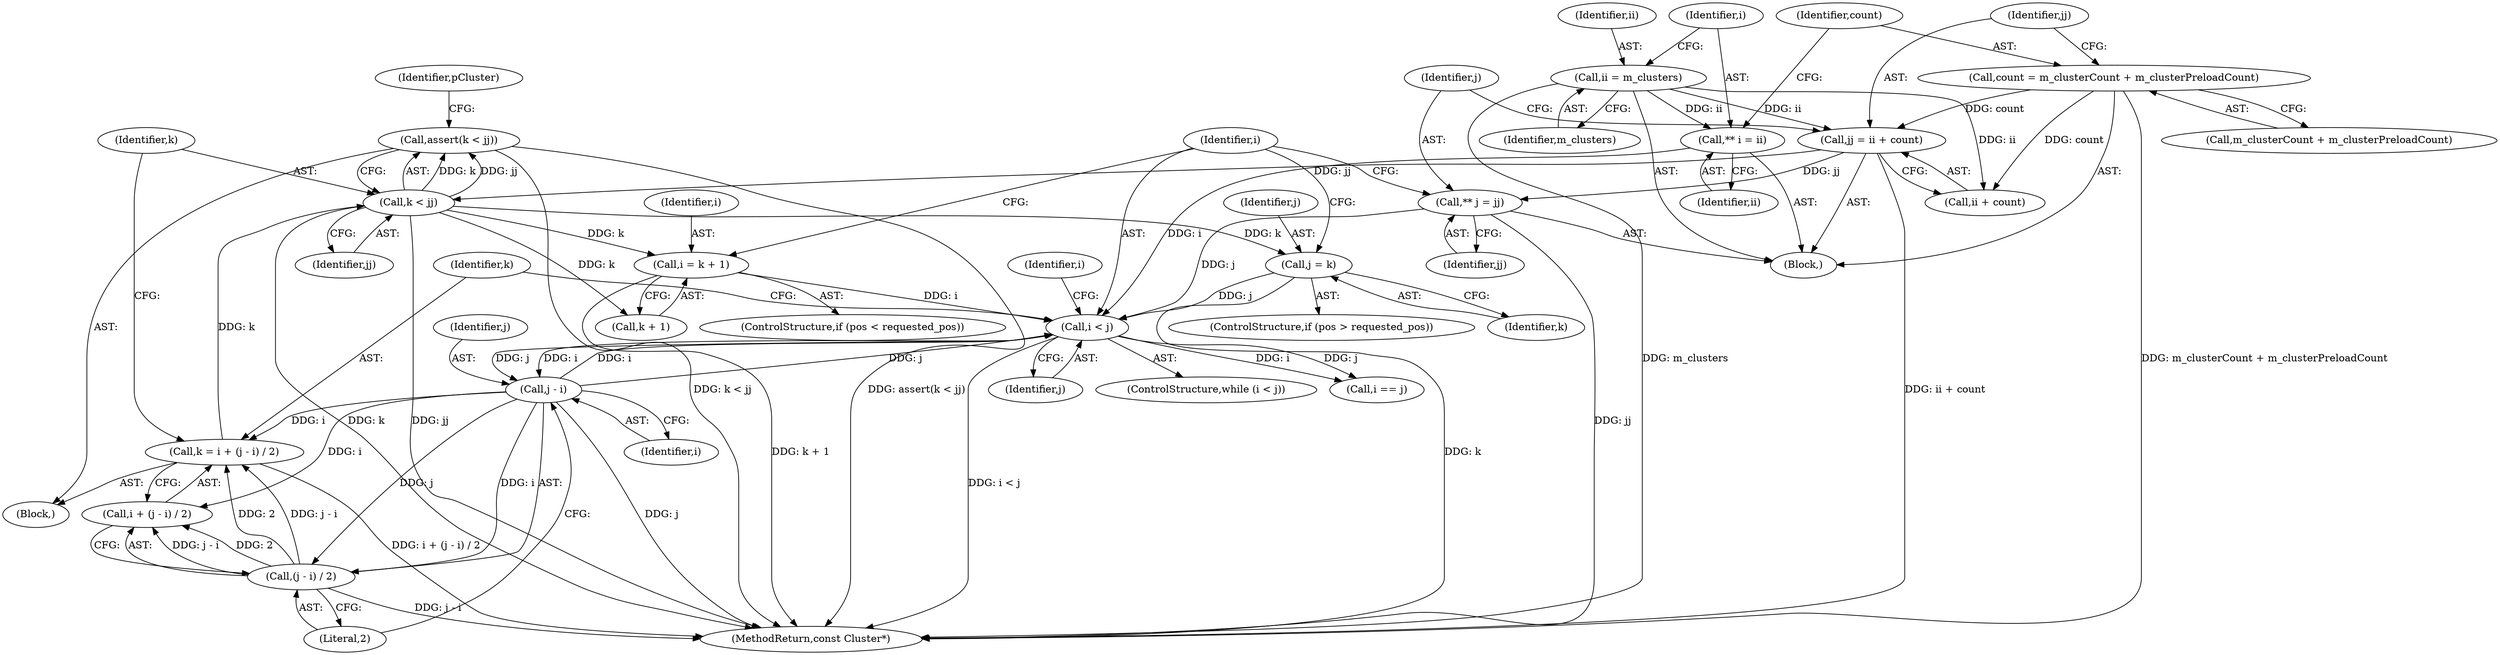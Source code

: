 digraph "1_Android_04839626ed859623901ebd3a5fd483982186b59d_42@API" {
"1000145" [label="(Call,assert(k < jj))"];
"1000146" [label="(Call,k < jj)"];
"1000136" [label="(Call,k = i + (j - i) / 2)"];
"1000141" [label="(Call,j - i)"];
"1000132" [label="(Call,i < j)"];
"1000167" [label="(Call,i = k + 1)"];
"1000113" [label="(Call,** i = ii)"];
"1000109" [label="(Call,ii = m_clusters)"];
"1000177" [label="(Call,j = k)"];
"1000128" [label="(Call,** j = jj)"];
"1000122" [label="(Call,jj = ii + count)"];
"1000117" [label="(Call,count = m_clusterCount + m_clusterPreloadCount)"];
"1000140" [label="(Call,(j - i) / 2)"];
"1000147" [label="(Identifier,k)"];
"1000136" [label="(Call,k = i + (j - i) / 2)"];
"1000109" [label="(Call,ii = m_clusters)"];
"1000169" [label="(Call,k + 1)"];
"1000142" [label="(Identifier,j)"];
"1000173" [label="(ControlStructure,if (pos > requested_pos))"];
"1000167" [label="(Call,i = k + 1)"];
"1000178" [label="(Identifier,j)"];
"1000123" [label="(Identifier,jj)"];
"1000145" [label="(Call,assert(k < jj))"];
"1000219" [label="(MethodReturn,const Cluster*)"];
"1000134" [label="(Identifier,j)"];
"1000130" [label="(Identifier,jj)"];
"1000137" [label="(Identifier,k)"];
"1000111" [label="(Identifier,m_clusters)"];
"1000138" [label="(Call,i + (j - i) / 2)"];
"1000133" [label="(Identifier,i)"];
"1000148" [label="(Identifier,jj)"];
"1000143" [label="(Identifier,i)"];
"1000185" [label="(Identifier,i)"];
"1000131" [label="(ControlStructure,while (i < j))"];
"1000132" [label="(Call,i < j)"];
"1000102" [label="(Block,)"];
"1000184" [label="(Call,i == j)"];
"1000129" [label="(Identifier,j)"];
"1000150" [label="(Identifier,pCluster)"];
"1000135" [label="(Block,)"];
"1000144" [label="(Literal,2)"];
"1000179" [label="(Identifier,k)"];
"1000146" [label="(Call,k < jj)"];
"1000163" [label="(ControlStructure,if (pos < requested_pos))"];
"1000119" [label="(Call,m_clusterCount + m_clusterPreloadCount)"];
"1000124" [label="(Call,ii + count)"];
"1000177" [label="(Call,j = k)"];
"1000128" [label="(Call,** j = jj)"];
"1000113" [label="(Call,** i = ii)"];
"1000110" [label="(Identifier,ii)"];
"1000115" [label="(Identifier,ii)"];
"1000117" [label="(Call,count = m_clusterCount + m_clusterPreloadCount)"];
"1000168" [label="(Identifier,i)"];
"1000122" [label="(Call,jj = ii + count)"];
"1000140" [label="(Call,(j - i) / 2)"];
"1000141" [label="(Call,j - i)"];
"1000114" [label="(Identifier,i)"];
"1000118" [label="(Identifier,count)"];
"1000145" -> "1000135"  [label="AST: "];
"1000145" -> "1000146"  [label="CFG: "];
"1000146" -> "1000145"  [label="AST: "];
"1000150" -> "1000145"  [label="CFG: "];
"1000145" -> "1000219"  [label="DDG: k < jj"];
"1000145" -> "1000219"  [label="DDG: assert(k < jj)"];
"1000146" -> "1000145"  [label="DDG: k"];
"1000146" -> "1000145"  [label="DDG: jj"];
"1000146" -> "1000148"  [label="CFG: "];
"1000147" -> "1000146"  [label="AST: "];
"1000148" -> "1000146"  [label="AST: "];
"1000146" -> "1000219"  [label="DDG: jj"];
"1000146" -> "1000219"  [label="DDG: k"];
"1000136" -> "1000146"  [label="DDG: k"];
"1000122" -> "1000146"  [label="DDG: jj"];
"1000146" -> "1000167"  [label="DDG: k"];
"1000146" -> "1000169"  [label="DDG: k"];
"1000146" -> "1000177"  [label="DDG: k"];
"1000136" -> "1000135"  [label="AST: "];
"1000136" -> "1000138"  [label="CFG: "];
"1000137" -> "1000136"  [label="AST: "];
"1000138" -> "1000136"  [label="AST: "];
"1000147" -> "1000136"  [label="CFG: "];
"1000136" -> "1000219"  [label="DDG: i + (j - i) / 2"];
"1000141" -> "1000136"  [label="DDG: i"];
"1000140" -> "1000136"  [label="DDG: j - i"];
"1000140" -> "1000136"  [label="DDG: 2"];
"1000141" -> "1000140"  [label="AST: "];
"1000141" -> "1000143"  [label="CFG: "];
"1000142" -> "1000141"  [label="AST: "];
"1000143" -> "1000141"  [label="AST: "];
"1000144" -> "1000141"  [label="CFG: "];
"1000141" -> "1000219"  [label="DDG: j"];
"1000141" -> "1000132"  [label="DDG: i"];
"1000141" -> "1000132"  [label="DDG: j"];
"1000141" -> "1000138"  [label="DDG: i"];
"1000141" -> "1000140"  [label="DDG: j"];
"1000141" -> "1000140"  [label="DDG: i"];
"1000132" -> "1000141"  [label="DDG: j"];
"1000132" -> "1000141"  [label="DDG: i"];
"1000132" -> "1000131"  [label="AST: "];
"1000132" -> "1000134"  [label="CFG: "];
"1000133" -> "1000132"  [label="AST: "];
"1000134" -> "1000132"  [label="AST: "];
"1000137" -> "1000132"  [label="CFG: "];
"1000185" -> "1000132"  [label="CFG: "];
"1000132" -> "1000219"  [label="DDG: i < j"];
"1000167" -> "1000132"  [label="DDG: i"];
"1000113" -> "1000132"  [label="DDG: i"];
"1000177" -> "1000132"  [label="DDG: j"];
"1000128" -> "1000132"  [label="DDG: j"];
"1000132" -> "1000184"  [label="DDG: i"];
"1000132" -> "1000184"  [label="DDG: j"];
"1000167" -> "1000163"  [label="AST: "];
"1000167" -> "1000169"  [label="CFG: "];
"1000168" -> "1000167"  [label="AST: "];
"1000169" -> "1000167"  [label="AST: "];
"1000133" -> "1000167"  [label="CFG: "];
"1000167" -> "1000219"  [label="DDG: k + 1"];
"1000113" -> "1000102"  [label="AST: "];
"1000113" -> "1000115"  [label="CFG: "];
"1000114" -> "1000113"  [label="AST: "];
"1000115" -> "1000113"  [label="AST: "];
"1000118" -> "1000113"  [label="CFG: "];
"1000109" -> "1000113"  [label="DDG: ii"];
"1000109" -> "1000102"  [label="AST: "];
"1000109" -> "1000111"  [label="CFG: "];
"1000110" -> "1000109"  [label="AST: "];
"1000111" -> "1000109"  [label="AST: "];
"1000114" -> "1000109"  [label="CFG: "];
"1000109" -> "1000219"  [label="DDG: m_clusters"];
"1000109" -> "1000122"  [label="DDG: ii"];
"1000109" -> "1000124"  [label="DDG: ii"];
"1000177" -> "1000173"  [label="AST: "];
"1000177" -> "1000179"  [label="CFG: "];
"1000178" -> "1000177"  [label="AST: "];
"1000179" -> "1000177"  [label="AST: "];
"1000133" -> "1000177"  [label="CFG: "];
"1000177" -> "1000219"  [label="DDG: k"];
"1000128" -> "1000102"  [label="AST: "];
"1000128" -> "1000130"  [label="CFG: "];
"1000129" -> "1000128"  [label="AST: "];
"1000130" -> "1000128"  [label="AST: "];
"1000133" -> "1000128"  [label="CFG: "];
"1000128" -> "1000219"  [label="DDG: jj"];
"1000122" -> "1000128"  [label="DDG: jj"];
"1000122" -> "1000102"  [label="AST: "];
"1000122" -> "1000124"  [label="CFG: "];
"1000123" -> "1000122"  [label="AST: "];
"1000124" -> "1000122"  [label="AST: "];
"1000129" -> "1000122"  [label="CFG: "];
"1000122" -> "1000219"  [label="DDG: ii + count"];
"1000117" -> "1000122"  [label="DDG: count"];
"1000117" -> "1000102"  [label="AST: "];
"1000117" -> "1000119"  [label="CFG: "];
"1000118" -> "1000117"  [label="AST: "];
"1000119" -> "1000117"  [label="AST: "];
"1000123" -> "1000117"  [label="CFG: "];
"1000117" -> "1000219"  [label="DDG: m_clusterCount + m_clusterPreloadCount"];
"1000117" -> "1000124"  [label="DDG: count"];
"1000140" -> "1000138"  [label="AST: "];
"1000140" -> "1000144"  [label="CFG: "];
"1000144" -> "1000140"  [label="AST: "];
"1000138" -> "1000140"  [label="CFG: "];
"1000140" -> "1000219"  [label="DDG: j - i"];
"1000140" -> "1000138"  [label="DDG: j - i"];
"1000140" -> "1000138"  [label="DDG: 2"];
}
